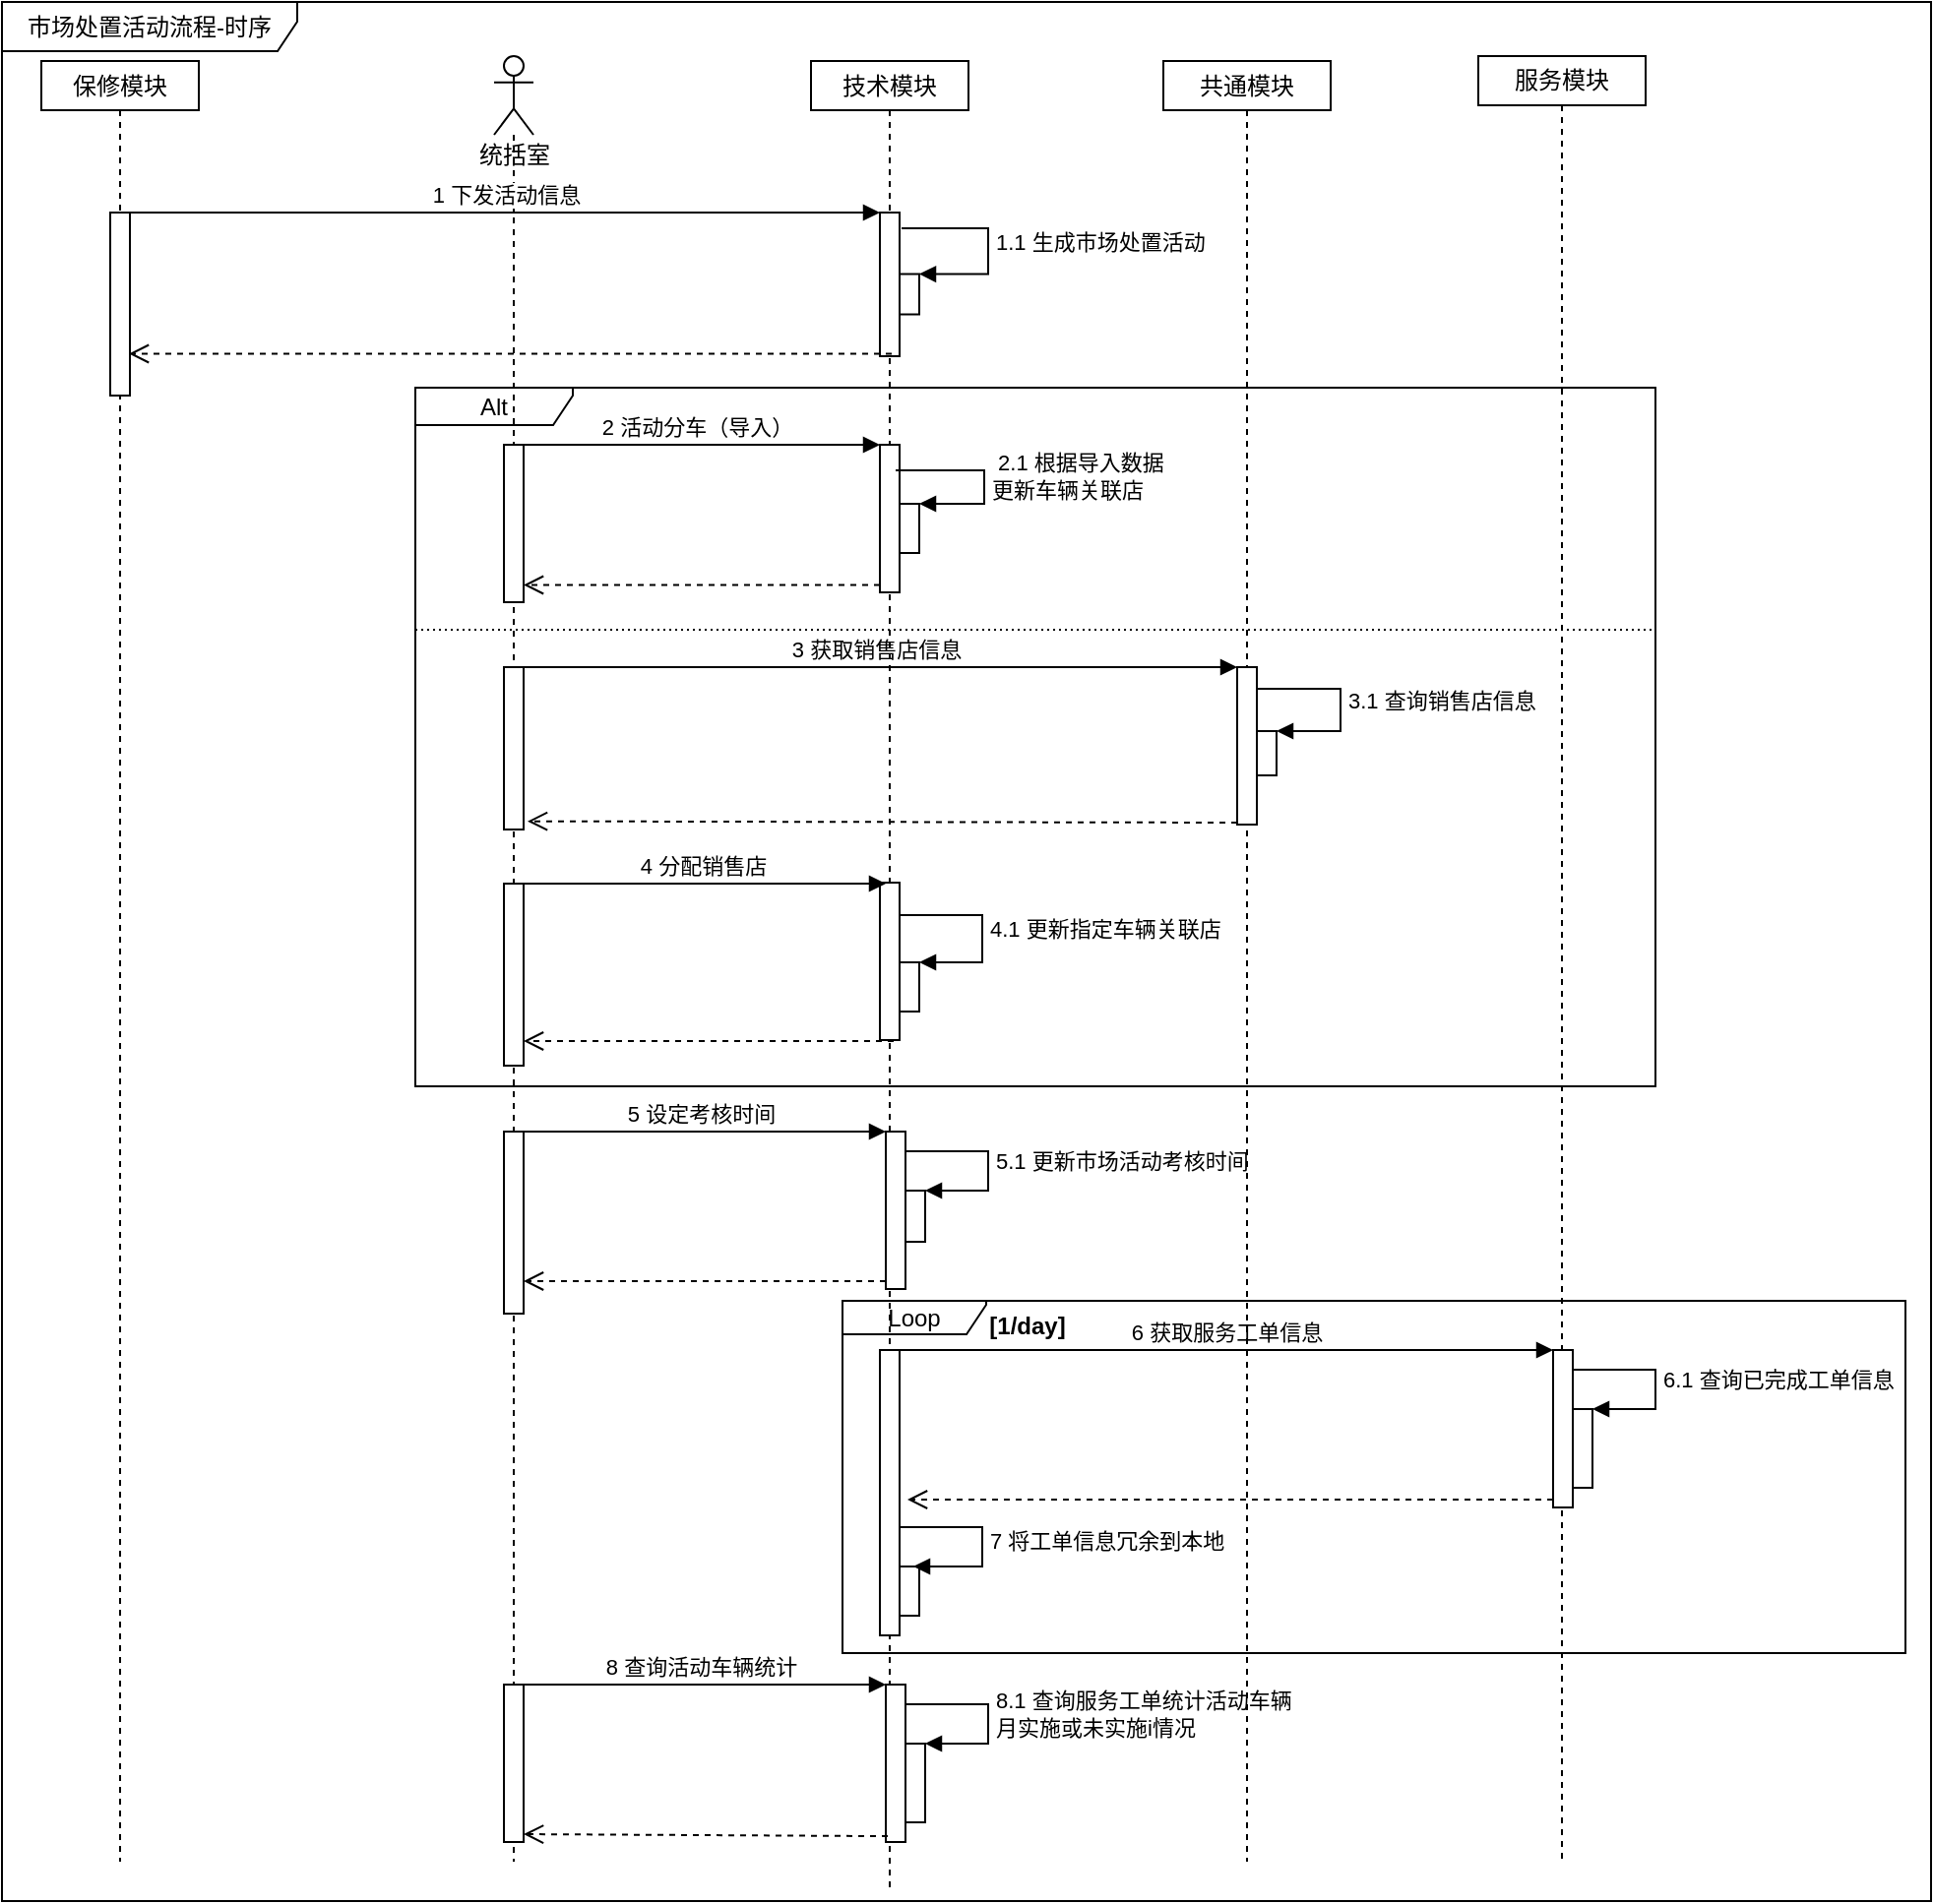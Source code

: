<mxfile version="16.4.3" type="github">
  <diagram id="MDZvWCBUwwasPvXKfkXe" name="第 1 页">
    <mxGraphModel dx="1038" dy="536" grid="1" gridSize="10" guides="1" tooltips="1" connect="1" arrows="1" fold="1" page="1" pageScale="1" pageWidth="1169" pageHeight="1654" math="0" shadow="0">
      <root>
        <mxCell id="0" />
        <mxCell id="1" parent="0" />
        <mxCell id="s6d2SXthR9Q-LcOidWv6-107" value="Loop" style="shape=umlFrame;whiteSpace=wrap;html=1;width=73;height=17;" vertex="1" parent="1">
          <mxGeometry x="487" y="1055" width="540" height="179" as="geometry" />
        </mxCell>
        <mxCell id="s6d2SXthR9Q-LcOidWv6-106" value="Alt" style="shape=umlFrame;whiteSpace=wrap;html=1;width=80;height=19;" vertex="1" parent="1">
          <mxGeometry x="270" y="591" width="630" height="355" as="geometry" />
        </mxCell>
        <mxCell id="s6d2SXthR9Q-LcOidWv6-108" value="市场处置活动流程-时序" style="shape=umlFrame;whiteSpace=wrap;html=1;width=150;height=25;" vertex="1" parent="1">
          <mxGeometry x="60" y="395" width="980" height="965" as="geometry" />
        </mxCell>
        <mxCell id="s6d2SXthR9Q-LcOidWv6-2" value="技术模块" style="shape=umlLifeline;perimeter=lifelinePerimeter;whiteSpace=wrap;html=1;container=1;collapsible=0;recursiveResize=0;outlineConnect=0;size=25;" vertex="1" parent="1">
          <mxGeometry x="471" y="425" width="80" height="930" as="geometry" />
        </mxCell>
        <mxCell id="s6d2SXthR9Q-LcOidWv6-38" value="" style="html=1;points=[];perimeter=orthogonalPerimeter;" vertex="1" parent="s6d2SXthR9Q-LcOidWv6-2">
          <mxGeometry x="35" y="77" width="10" height="73" as="geometry" />
        </mxCell>
        <mxCell id="s6d2SXthR9Q-LcOidWv6-41" value="" style="html=1;points=[];perimeter=orthogonalPerimeter;" vertex="1" parent="s6d2SXthR9Q-LcOidWv6-2">
          <mxGeometry x="45" y="108.25" width="10" height="20.5" as="geometry" />
        </mxCell>
        <mxCell id="s6d2SXthR9Q-LcOidWv6-42" value="&lt;span style=&quot;background-color: transparent&quot;&gt;1.1 生成市场处置活动&lt;/span&gt;" style="edgeStyle=orthogonalEdgeStyle;html=1;align=left;spacingLeft=2;endArrow=block;rounded=0;entryX=1;entryY=0;" edge="1" target="s6d2SXthR9Q-LcOidWv6-41" parent="s6d2SXthR9Q-LcOidWv6-2">
          <mxGeometry relative="1" as="geometry">
            <mxPoint x="46" y="85" as="sourcePoint" />
            <Array as="points">
              <mxPoint x="90" y="85" />
              <mxPoint x="90" y="108" />
            </Array>
          </mxGeometry>
        </mxCell>
        <mxCell id="s6d2SXthR9Q-LcOidWv6-61" value="" style="html=1;points=[];perimeter=orthogonalPerimeter;" vertex="1" parent="s6d2SXthR9Q-LcOidWv6-2">
          <mxGeometry x="38" y="544" width="10" height="80" as="geometry" />
        </mxCell>
        <mxCell id="s6d2SXthR9Q-LcOidWv6-44" value="" style="html=1;points=[];perimeter=orthogonalPerimeter;" vertex="1" parent="s6d2SXthR9Q-LcOidWv6-2">
          <mxGeometry x="35" y="195" width="10" height="75" as="geometry" />
        </mxCell>
        <mxCell id="s6d2SXthR9Q-LcOidWv6-47" value="" style="html=1;points=[];perimeter=orthogonalPerimeter;" vertex="1" parent="s6d2SXthR9Q-LcOidWv6-2">
          <mxGeometry x="45" y="225" width="10" height="25" as="geometry" />
        </mxCell>
        <mxCell id="s6d2SXthR9Q-LcOidWv6-48" value="&lt;div&gt;&lt;span style=&quot;background-color: transparent&quot;&gt;&amp;nbsp;2.1 根据导入数据&lt;/span&gt;&lt;/div&gt;&lt;div&gt;&lt;span style=&quot;background-color: transparent&quot;&gt;更新车辆关联店&lt;br&gt;&lt;/span&gt;&lt;/div&gt;&lt;div&gt;&lt;span style=&quot;background-color: transparent&quot;&gt;&lt;/span&gt;&lt;/div&gt;" style="edgeStyle=orthogonalEdgeStyle;html=1;align=left;spacingLeft=2;endArrow=block;rounded=0;entryX=1;entryY=0;" edge="1" target="s6d2SXthR9Q-LcOidWv6-47" parent="s6d2SXthR9Q-LcOidWv6-2">
          <mxGeometry relative="1" as="geometry">
            <mxPoint x="43" y="208" as="sourcePoint" />
            <Array as="points">
              <mxPoint x="88" y="208" />
              <mxPoint x="88" y="225" />
            </Array>
          </mxGeometry>
        </mxCell>
        <mxCell id="s6d2SXthR9Q-LcOidWv6-54" value="" style="html=1;points=[];perimeter=orthogonalPerimeter;" vertex="1" parent="s6d2SXthR9Q-LcOidWv6-2">
          <mxGeometry x="35" y="417.5" width="10" height="80" as="geometry" />
        </mxCell>
        <mxCell id="s6d2SXthR9Q-LcOidWv6-64" value="" style="html=1;points=[];perimeter=orthogonalPerimeter;" vertex="1" parent="s6d2SXthR9Q-LcOidWv6-2">
          <mxGeometry x="45" y="458" width="10" height="25" as="geometry" />
        </mxCell>
        <mxCell id="s6d2SXthR9Q-LcOidWv6-65" value="4.1 更新指定车辆关联店" style="edgeStyle=orthogonalEdgeStyle;html=1;align=left;spacingLeft=2;endArrow=block;rounded=0;entryX=1;entryY=0;labelBackgroundColor=none;" edge="1" target="s6d2SXthR9Q-LcOidWv6-64" parent="s6d2SXthR9Q-LcOidWv6-2">
          <mxGeometry relative="1" as="geometry">
            <mxPoint x="45" y="434" as="sourcePoint" />
            <Array as="points">
              <mxPoint x="87" y="434" />
              <mxPoint x="87" y="458" />
            </Array>
          </mxGeometry>
        </mxCell>
        <mxCell id="s6d2SXthR9Q-LcOidWv6-74" value="" style="html=1;points=[];perimeter=orthogonalPerimeter;" vertex="1" parent="s6d2SXthR9Q-LcOidWv6-2">
          <mxGeometry x="48" y="574" width="10" height="26" as="geometry" />
        </mxCell>
        <mxCell id="s6d2SXthR9Q-LcOidWv6-75" value="5.1 更新市场活动考核时间" style="edgeStyle=orthogonalEdgeStyle;html=1;align=left;spacingLeft=2;endArrow=block;rounded=0;entryX=1;entryY=0;labelBackgroundColor=none;" edge="1" target="s6d2SXthR9Q-LcOidWv6-74" parent="s6d2SXthR9Q-LcOidWv6-2">
          <mxGeometry relative="1" as="geometry">
            <mxPoint x="48" y="554" as="sourcePoint" />
            <Array as="points">
              <mxPoint x="90" y="554" />
              <mxPoint x="90" y="574" />
            </Array>
          </mxGeometry>
        </mxCell>
        <mxCell id="s6d2SXthR9Q-LcOidWv6-76" value="" style="html=1;points=[];perimeter=orthogonalPerimeter;" vertex="1" parent="s6d2SXthR9Q-LcOidWv6-2">
          <mxGeometry x="35" y="655" width="10" height="145" as="geometry" />
        </mxCell>
        <mxCell id="s6d2SXthR9Q-LcOidWv6-91" value="" style="html=1;points=[];perimeter=orthogonalPerimeter;" vertex="1" parent="s6d2SXthR9Q-LcOidWv6-2">
          <mxGeometry x="45" y="765" width="10" height="25" as="geometry" />
        </mxCell>
        <mxCell id="s6d2SXthR9Q-LcOidWv6-92" value="7 将工单信息冗余到本地" style="edgeStyle=orthogonalEdgeStyle;html=1;align=left;spacingLeft=2;endArrow=block;rounded=0;entryX=1;entryY=0;labelBackgroundColor=none;" edge="1" parent="s6d2SXthR9Q-LcOidWv6-2">
          <mxGeometry relative="1" as="geometry">
            <mxPoint x="45" y="745" as="sourcePoint" />
            <Array as="points">
              <mxPoint x="87" y="745" />
              <mxPoint x="87" y="765" />
            </Array>
            <mxPoint x="52" y="765" as="targetPoint" />
          </mxGeometry>
        </mxCell>
        <mxCell id="s6d2SXthR9Q-LcOidWv6-94" value="" style="html=1;points=[];perimeter=orthogonalPerimeter;" vertex="1" parent="s6d2SXthR9Q-LcOidWv6-2">
          <mxGeometry x="38" y="825" width="10" height="80" as="geometry" />
        </mxCell>
        <mxCell id="s6d2SXthR9Q-LcOidWv6-97" value="" style="html=1;points=[];perimeter=orthogonalPerimeter;" vertex="1" parent="s6d2SXthR9Q-LcOidWv6-2">
          <mxGeometry x="48" y="855" width="10" height="40" as="geometry" />
        </mxCell>
        <mxCell id="s6d2SXthR9Q-LcOidWv6-98" value="&lt;div&gt;8.1 查询服务工单统计活动车辆&lt;/div&gt;&lt;div&gt;月实施或未实施i情况&lt;br&gt;&lt;/div&gt;" style="edgeStyle=orthogonalEdgeStyle;html=1;align=left;spacingLeft=2;endArrow=block;rounded=0;entryX=1;entryY=0;labelBackgroundColor=none;" edge="1" target="s6d2SXthR9Q-LcOidWv6-97" parent="s6d2SXthR9Q-LcOidWv6-2">
          <mxGeometry relative="1" as="geometry">
            <mxPoint x="48" y="835" as="sourcePoint" />
            <Array as="points">
              <mxPoint x="90" y="835" />
              <mxPoint x="90" y="855" />
            </Array>
          </mxGeometry>
        </mxCell>
        <mxCell id="s6d2SXthR9Q-LcOidWv6-101" value="[1/day]" style="text;align=center;fontStyle=1;verticalAlign=middle;spacingLeft=3;spacingRight=3;strokeColor=none;rotatable=0;points=[[0,0.5],[1,0.5]];portConstraint=eastwest;" vertex="1" parent="s6d2SXthR9Q-LcOidWv6-2">
          <mxGeometry x="70" y="629" width="80" height="26" as="geometry" />
        </mxCell>
        <mxCell id="s6d2SXthR9Q-LcOidWv6-96" value="" style="html=1;verticalAlign=bottom;endArrow=open;dashed=1;endSize=8;exitX=0.1;exitY=0.963;rounded=0;labelBackgroundColor=none;exitDx=0;exitDy=0;exitPerimeter=0;" edge="1" source="s6d2SXthR9Q-LcOidWv6-94" parent="1">
          <mxGeometry relative="1" as="geometry">
            <mxPoint x="325" y="1326" as="targetPoint" />
            <mxPoint x="503" y="1326" as="sourcePoint" />
          </mxGeometry>
        </mxCell>
        <mxCell id="s6d2SXthR9Q-LcOidWv6-15" value="统括室" style="shape=umlLifeline;participant=umlActor;perimeter=lifelinePerimeter;html=1;container=1;collapsible=0;recursiveResize=0;verticalAlign=top;spacingTop=36;outlineConnect=0;size=40;" vertex="1" parent="1">
          <mxGeometry x="310" y="422.5" width="20" height="917.5" as="geometry" />
        </mxCell>
        <mxCell id="s6d2SXthR9Q-LcOidWv6-43" value="" style="html=1;points=[];perimeter=orthogonalPerimeter;" vertex="1" parent="s6d2SXthR9Q-LcOidWv6-15">
          <mxGeometry x="5" y="197.5" width="10" height="80" as="geometry" />
        </mxCell>
        <mxCell id="s6d2SXthR9Q-LcOidWv6-53" value="" style="html=1;points=[];perimeter=orthogonalPerimeter;" vertex="1" parent="s6d2SXthR9Q-LcOidWv6-15">
          <mxGeometry x="5" y="420.5" width="10" height="92.5" as="geometry" />
        </mxCell>
        <mxCell id="s6d2SXthR9Q-LcOidWv6-60" value="" style="html=1;points=[];perimeter=orthogonalPerimeter;" vertex="1" parent="s6d2SXthR9Q-LcOidWv6-15">
          <mxGeometry x="5" y="546.5" width="10" height="92.5" as="geometry" />
        </mxCell>
        <mxCell id="s6d2SXthR9Q-LcOidWv6-66" value="" style="html=1;points=[];perimeter=orthogonalPerimeter;" vertex="1" parent="s6d2SXthR9Q-LcOidWv6-15">
          <mxGeometry x="5" y="310.5" width="10" height="82.5" as="geometry" />
        </mxCell>
        <mxCell id="s6d2SXthR9Q-LcOidWv6-93" value="" style="html=1;points=[];perimeter=orthogonalPerimeter;" vertex="1" parent="s6d2SXthR9Q-LcOidWv6-15">
          <mxGeometry x="5" y="827.5" width="10" height="80" as="geometry" />
        </mxCell>
        <mxCell id="s6d2SXthR9Q-LcOidWv6-22" value="保修模块" style="shape=umlLifeline;perimeter=lifelinePerimeter;whiteSpace=wrap;html=1;container=1;collapsible=0;recursiveResize=0;outlineConnect=0;size=25;" vertex="1" parent="1">
          <mxGeometry x="80" y="425" width="80" height="915" as="geometry" />
        </mxCell>
        <mxCell id="s6d2SXthR9Q-LcOidWv6-23" value="" style="html=1;points=[];perimeter=orthogonalPerimeter;" vertex="1" parent="s6d2SXthR9Q-LcOidWv6-22">
          <mxGeometry x="35" y="77" width="10" height="93" as="geometry" />
        </mxCell>
        <mxCell id="s6d2SXthR9Q-LcOidWv6-27" value="共通模块" style="shape=umlLifeline;perimeter=lifelinePerimeter;whiteSpace=wrap;html=1;container=1;collapsible=0;recursiveResize=0;outlineConnect=0;size=25;" vertex="1" parent="1">
          <mxGeometry x="650" y="425" width="85" height="915" as="geometry" />
        </mxCell>
        <mxCell id="s6d2SXthR9Q-LcOidWv6-67" value="" style="html=1;points=[];perimeter=orthogonalPerimeter;" vertex="1" parent="s6d2SXthR9Q-LcOidWv6-27">
          <mxGeometry x="37.5" y="308" width="10" height="80" as="geometry" />
        </mxCell>
        <mxCell id="s6d2SXthR9Q-LcOidWv6-70" value="" style="html=1;points=[];perimeter=orthogonalPerimeter;" vertex="1" parent="s6d2SXthR9Q-LcOidWv6-27">
          <mxGeometry x="47.5" y="340.5" width="10" height="22.5" as="geometry" />
        </mxCell>
        <mxCell id="s6d2SXthR9Q-LcOidWv6-71" value="3.1 查询销售店信息" style="edgeStyle=orthogonalEdgeStyle;html=1;align=left;spacingLeft=2;endArrow=block;rounded=0;entryX=1;entryY=0;labelBackgroundColor=none;" edge="1" target="s6d2SXthR9Q-LcOidWv6-70" parent="s6d2SXthR9Q-LcOidWv6-27">
          <mxGeometry relative="1" as="geometry">
            <mxPoint x="48" y="319" as="sourcePoint" />
            <Array as="points">
              <mxPoint x="90" y="319" />
              <mxPoint x="90" y="341" />
            </Array>
          </mxGeometry>
        </mxCell>
        <mxCell id="s6d2SXthR9Q-LcOidWv6-39" value="1 下发活动信息" style="html=1;verticalAlign=bottom;endArrow=block;entryX=0;entryY=0;rounded=0;exitX=1;exitY=0;exitDx=0;exitDy=0;exitPerimeter=0;" edge="1" target="s6d2SXthR9Q-LcOidWv6-38" parent="1" source="s6d2SXthR9Q-LcOidWv6-23">
          <mxGeometry relative="1" as="geometry">
            <mxPoint x="438" y="502" as="sourcePoint" />
          </mxGeometry>
        </mxCell>
        <mxCell id="s6d2SXthR9Q-LcOidWv6-40" value="" style="html=1;verticalAlign=bottom;endArrow=open;dashed=1;endSize=8;rounded=0;" edge="1" parent="1">
          <mxGeometry relative="1" as="geometry">
            <mxPoint x="124.5" y="573.75" as="targetPoint" />
            <mxPoint x="512" y="573.75" as="sourcePoint" />
          </mxGeometry>
        </mxCell>
        <mxCell id="s6d2SXthR9Q-LcOidWv6-45" value="2 活动分车（导入）" style="html=1;verticalAlign=bottom;endArrow=block;entryX=0;entryY=0;rounded=0;" edge="1" target="s6d2SXthR9Q-LcOidWv6-44" parent="1" source="s6d2SXthR9Q-LcOidWv6-15">
          <mxGeometry relative="1" as="geometry">
            <mxPoint x="618" y="620" as="sourcePoint" />
          </mxGeometry>
        </mxCell>
        <mxCell id="s6d2SXthR9Q-LcOidWv6-46" value="" style="html=1;verticalAlign=bottom;endArrow=open;dashed=1;endSize=8;exitX=0;exitY=0.95;rounded=0;" edge="1" source="s6d2SXthR9Q-LcOidWv6-44" parent="1" target="s6d2SXthR9Q-LcOidWv6-43">
          <mxGeometry relative="1" as="geometry">
            <mxPoint x="618" y="696" as="targetPoint" />
          </mxGeometry>
        </mxCell>
        <mxCell id="s6d2SXthR9Q-LcOidWv6-49" value="服务模块" style="shape=umlLifeline;perimeter=lifelinePerimeter;whiteSpace=wrap;html=1;container=1;collapsible=0;recursiveResize=0;outlineConnect=0;size=25;" vertex="1" parent="1">
          <mxGeometry x="810" y="422.5" width="85" height="917.5" as="geometry" />
        </mxCell>
        <mxCell id="s6d2SXthR9Q-LcOidWv6-86" value="" style="html=1;points=[];perimeter=orthogonalPerimeter;" vertex="1" parent="s6d2SXthR9Q-LcOidWv6-49">
          <mxGeometry x="38" y="657.5" width="10" height="80" as="geometry" />
        </mxCell>
        <mxCell id="s6d2SXthR9Q-LcOidWv6-89" value="" style="html=1;points=[];perimeter=orthogonalPerimeter;" vertex="1" parent="s6d2SXthR9Q-LcOidWv6-49">
          <mxGeometry x="48" y="687.5" width="10" height="40" as="geometry" />
        </mxCell>
        <mxCell id="s6d2SXthR9Q-LcOidWv6-90" value="6.1 查询已完成工单信息" style="edgeStyle=orthogonalEdgeStyle;html=1;align=left;spacingLeft=2;endArrow=block;rounded=0;entryX=1;entryY=0;labelBackgroundColor=none;" edge="1" target="s6d2SXthR9Q-LcOidWv6-89" parent="s6d2SXthR9Q-LcOidWv6-49">
          <mxGeometry relative="1" as="geometry">
            <mxPoint x="48" y="667.5" as="sourcePoint" />
            <Array as="points">
              <mxPoint x="90" y="668" />
              <mxPoint x="90" y="688" />
            </Array>
          </mxGeometry>
        </mxCell>
        <mxCell id="s6d2SXthR9Q-LcOidWv6-55" value="4 分配销售店" style="html=1;verticalAlign=bottom;endArrow=block;rounded=0;" edge="1" parent="1">
          <mxGeometry relative="1" as="geometry">
            <mxPoint x="323" y="843" as="sourcePoint" />
            <mxPoint x="509" y="843" as="targetPoint" />
          </mxGeometry>
        </mxCell>
        <mxCell id="s6d2SXthR9Q-LcOidWv6-56" value="" style="html=1;verticalAlign=bottom;endArrow=open;dashed=1;endSize=8;rounded=0;" edge="1" parent="1">
          <mxGeometry relative="1" as="geometry">
            <mxPoint x="325" y="923" as="targetPoint" />
            <mxPoint x="513" y="923" as="sourcePoint" />
          </mxGeometry>
        </mxCell>
        <mxCell id="s6d2SXthR9Q-LcOidWv6-62" value="5 设定考核时间" style="html=1;verticalAlign=bottom;endArrow=block;entryX=0;entryY=0;rounded=0;" edge="1" target="s6d2SXthR9Q-LcOidWv6-61" parent="1">
          <mxGeometry relative="1" as="geometry">
            <mxPoint x="319.5" y="969" as="sourcePoint" />
          </mxGeometry>
        </mxCell>
        <mxCell id="s6d2SXthR9Q-LcOidWv6-63" value="" style="html=1;verticalAlign=bottom;endArrow=open;dashed=1;endSize=8;exitX=0;exitY=0.95;rounded=0;" edge="1" source="s6d2SXthR9Q-LcOidWv6-61" parent="1" target="s6d2SXthR9Q-LcOidWv6-60">
          <mxGeometry relative="1" as="geometry">
            <mxPoint x="330" y="1049" as="targetPoint" />
          </mxGeometry>
        </mxCell>
        <mxCell id="s6d2SXthR9Q-LcOidWv6-68" value="3 获取销售店信息" style="html=1;verticalAlign=bottom;endArrow=block;entryX=0;entryY=0;rounded=0;labelBackgroundColor=none;" edge="1" target="s6d2SXthR9Q-LcOidWv6-67" parent="1">
          <mxGeometry relative="1" as="geometry">
            <mxPoint x="319.5" y="733" as="sourcePoint" />
          </mxGeometry>
        </mxCell>
        <mxCell id="s6d2SXthR9Q-LcOidWv6-69" value="" style="html=1;verticalAlign=bottom;endArrow=open;dashed=1;endSize=8;exitX=0;exitY=0.95;rounded=0;labelBackgroundColor=none;entryX=1.2;entryY=0.913;entryDx=0;entryDy=0;entryPerimeter=0;" edge="1" parent="1">
          <mxGeometry relative="1" as="geometry">
            <mxPoint x="327" y="811.322" as="targetPoint" />
            <mxPoint x="687.5" y="812" as="sourcePoint" />
          </mxGeometry>
        </mxCell>
        <mxCell id="s6d2SXthR9Q-LcOidWv6-87" value="6 获取服务工单信息" style="html=1;verticalAlign=bottom;endArrow=block;entryX=0;entryY=0;rounded=0;labelBackgroundColor=none;" edge="1" target="s6d2SXthR9Q-LcOidWv6-86" parent="1" source="s6d2SXthR9Q-LcOidWv6-76">
          <mxGeometry relative="1" as="geometry">
            <mxPoint x="778" y="1080" as="sourcePoint" />
          </mxGeometry>
        </mxCell>
        <mxCell id="s6d2SXthR9Q-LcOidWv6-88" value="" style="html=1;verticalAlign=bottom;endArrow=open;dashed=1;endSize=8;exitX=0;exitY=0.95;rounded=0;labelBackgroundColor=none;" edge="1" source="s6d2SXthR9Q-LcOidWv6-86" parent="1">
          <mxGeometry relative="1" as="geometry">
            <mxPoint x="520" y="1156" as="targetPoint" />
          </mxGeometry>
        </mxCell>
        <mxCell id="s6d2SXthR9Q-LcOidWv6-95" value="8 查询活动车辆统计" style="html=1;verticalAlign=bottom;endArrow=block;entryX=0;entryY=0;rounded=0;labelBackgroundColor=none;" edge="1" target="s6d2SXthR9Q-LcOidWv6-94" parent="1" source="s6d2SXthR9Q-LcOidWv6-15">
          <mxGeometry relative="1" as="geometry">
            <mxPoint x="438" y="1250" as="sourcePoint" />
          </mxGeometry>
        </mxCell>
        <mxCell id="s6d2SXthR9Q-LcOidWv6-102" value="" style="line;strokeWidth=1;fillColor=none;align=left;verticalAlign=middle;spacingTop=-1;spacingLeft=3;spacingRight=3;rotatable=0;labelPosition=right;points=[];portConstraint=eastwest;dashed=1;dashPattern=1 2;" vertex="1" parent="1">
          <mxGeometry x="270" y="710" width="630" height="8" as="geometry" />
        </mxCell>
      </root>
    </mxGraphModel>
  </diagram>
</mxfile>
